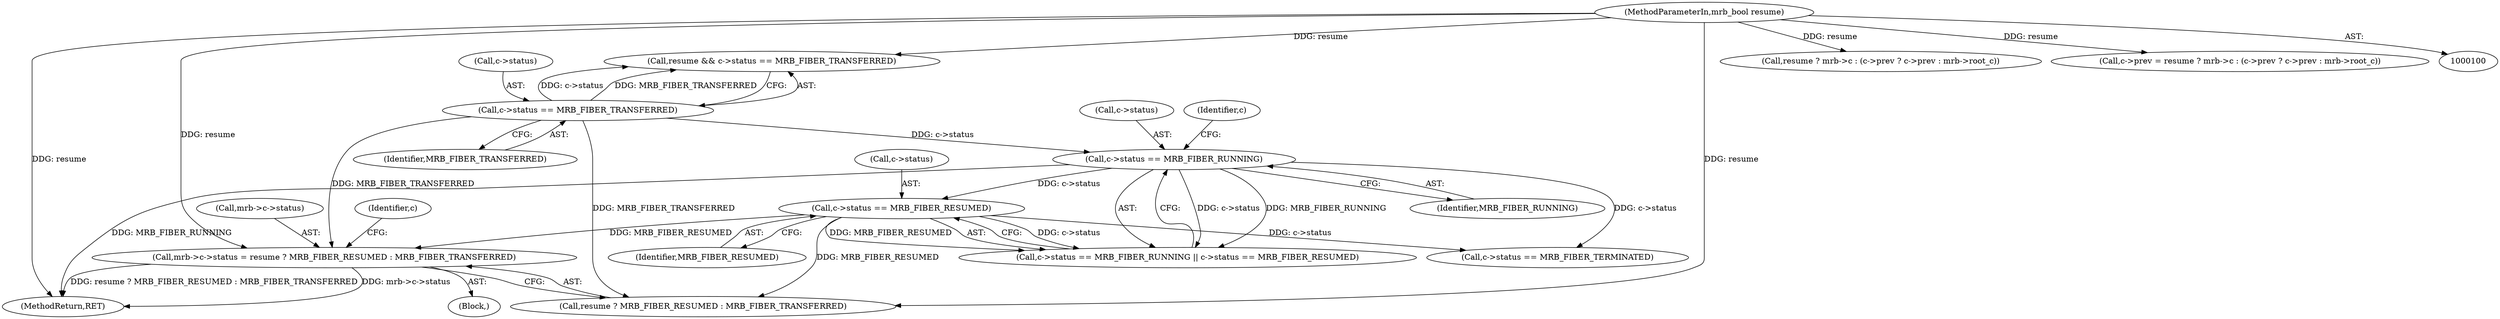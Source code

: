 digraph "1_mruby_778500563a9f7ceba996937dc886bd8cde29b42b@pointer" {
"1000165" [label="(Call,mrb->c->status = resume ? MRB_FIBER_RESUMED : MRB_FIBER_TRANSFERRED)"];
"1000105" [label="(MethodParameterIn,mrb_bool resume)"];
"1000144" [label="(Call,c->status == MRB_FIBER_RESUMED)"];
"1000139" [label="(Call,c->status == MRB_FIBER_RUNNING)"];
"1000127" [label="(Call,c->status == MRB_FIBER_TRANSFERRED)"];
"1000125" [label="(Call,resume && c->status == MRB_FIBER_TRANSFERRED)"];
"1000138" [label="(Call,c->status == MRB_FIBER_RUNNING || c->status == MRB_FIBER_RESUMED)"];
"1000165" [label="(Call,mrb->c->status = resume ? MRB_FIBER_RESUMED : MRB_FIBER_TRANSFERRED)"];
"1000155" [label="(Call,c->status == MRB_FIBER_TERMINATED)"];
"1000177" [label="(Identifier,c)"];
"1000316" [label="(MethodReturn,RET)"];
"1000146" [label="(Identifier,c)"];
"1000127" [label="(Call,c->status == MRB_FIBER_TRANSFERRED)"];
"1000144" [label="(Call,c->status == MRB_FIBER_RESUMED)"];
"1000179" [label="(Call,resume ? mrb->c : (c->prev ? c->prev : mrb->root_c))"];
"1000145" [label="(Call,c->status)"];
"1000148" [label="(Identifier,MRB_FIBER_RESUMED)"];
"1000107" [label="(Block,)"];
"1000140" [label="(Call,c->status)"];
"1000143" [label="(Identifier,MRB_FIBER_RUNNING)"];
"1000171" [label="(Call,resume ? MRB_FIBER_RESUMED : MRB_FIBER_TRANSFERRED)"];
"1000139" [label="(Call,c->status == MRB_FIBER_RUNNING)"];
"1000128" [label="(Call,c->status)"];
"1000175" [label="(Call,c->prev = resume ? mrb->c : (c->prev ? c->prev : mrb->root_c))"];
"1000166" [label="(Call,mrb->c->status)"];
"1000105" [label="(MethodParameterIn,mrb_bool resume)"];
"1000131" [label="(Identifier,MRB_FIBER_TRANSFERRED)"];
"1000165" -> "1000107"  [label="AST: "];
"1000165" -> "1000171"  [label="CFG: "];
"1000166" -> "1000165"  [label="AST: "];
"1000171" -> "1000165"  [label="AST: "];
"1000177" -> "1000165"  [label="CFG: "];
"1000165" -> "1000316"  [label="DDG: mrb->c->status"];
"1000165" -> "1000316"  [label="DDG: resume ? MRB_FIBER_RESUMED : MRB_FIBER_TRANSFERRED"];
"1000105" -> "1000165"  [label="DDG: resume"];
"1000144" -> "1000165"  [label="DDG: MRB_FIBER_RESUMED"];
"1000127" -> "1000165"  [label="DDG: MRB_FIBER_TRANSFERRED"];
"1000105" -> "1000100"  [label="AST: "];
"1000105" -> "1000316"  [label="DDG: resume"];
"1000105" -> "1000125"  [label="DDG: resume"];
"1000105" -> "1000171"  [label="DDG: resume"];
"1000105" -> "1000175"  [label="DDG: resume"];
"1000105" -> "1000179"  [label="DDG: resume"];
"1000144" -> "1000138"  [label="AST: "];
"1000144" -> "1000148"  [label="CFG: "];
"1000145" -> "1000144"  [label="AST: "];
"1000148" -> "1000144"  [label="AST: "];
"1000138" -> "1000144"  [label="CFG: "];
"1000144" -> "1000138"  [label="DDG: c->status"];
"1000144" -> "1000138"  [label="DDG: MRB_FIBER_RESUMED"];
"1000139" -> "1000144"  [label="DDG: c->status"];
"1000144" -> "1000155"  [label="DDG: c->status"];
"1000144" -> "1000171"  [label="DDG: MRB_FIBER_RESUMED"];
"1000139" -> "1000138"  [label="AST: "];
"1000139" -> "1000143"  [label="CFG: "];
"1000140" -> "1000139"  [label="AST: "];
"1000143" -> "1000139"  [label="AST: "];
"1000146" -> "1000139"  [label="CFG: "];
"1000138" -> "1000139"  [label="CFG: "];
"1000139" -> "1000316"  [label="DDG: MRB_FIBER_RUNNING"];
"1000139" -> "1000138"  [label="DDG: c->status"];
"1000139" -> "1000138"  [label="DDG: MRB_FIBER_RUNNING"];
"1000127" -> "1000139"  [label="DDG: c->status"];
"1000139" -> "1000155"  [label="DDG: c->status"];
"1000127" -> "1000125"  [label="AST: "];
"1000127" -> "1000131"  [label="CFG: "];
"1000128" -> "1000127"  [label="AST: "];
"1000131" -> "1000127"  [label="AST: "];
"1000125" -> "1000127"  [label="CFG: "];
"1000127" -> "1000125"  [label="DDG: c->status"];
"1000127" -> "1000125"  [label="DDG: MRB_FIBER_TRANSFERRED"];
"1000127" -> "1000171"  [label="DDG: MRB_FIBER_TRANSFERRED"];
}
